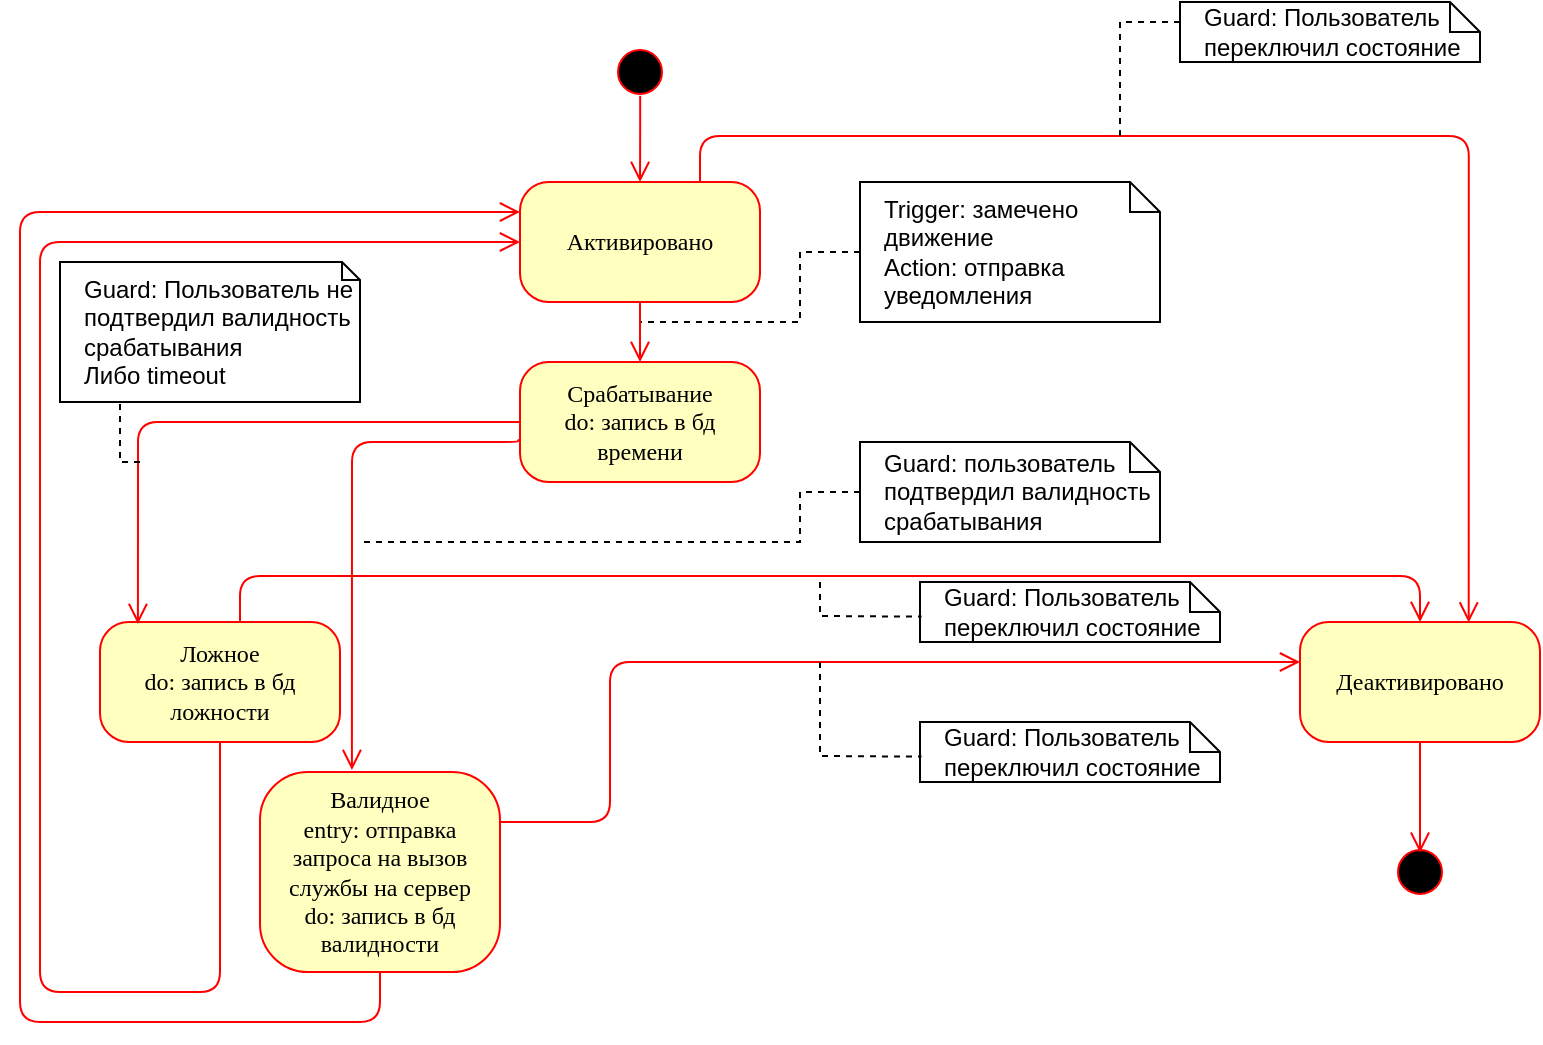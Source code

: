 <mxfile version="24.8.3">
  <diagram name="Страница — 1" id="JeY7e0zVdlgb6kl7PMvw">
    <mxGraphModel dx="1105" dy="602" grid="1" gridSize="10" guides="1" tooltips="1" connect="1" arrows="1" fold="1" page="1" pageScale="1" pageWidth="827" pageHeight="1169" math="0" shadow="0">
      <root>
        <mxCell id="0" />
        <mxCell id="1" parent="0" />
        <mxCell id="Xb1-gLTv6WmrsN0mRaiW-1" value="" style="ellipse;html=1;shape=startState;fillColor=#000000;strokeColor=#ff0000;rounded=1;shadow=0;comic=0;labelBackgroundColor=none;fontFamily=Verdana;fontSize=12;fontColor=#000000;align=center;direction=south;" vertex="1" parent="1">
          <mxGeometry x="345" y="40" width="30" height="30" as="geometry" />
        </mxCell>
        <mxCell id="Xb1-gLTv6WmrsN0mRaiW-3" value="Активировано" style="rounded=1;whiteSpace=wrap;html=1;arcSize=24;fillColor=#ffffc0;strokeColor=#ff0000;shadow=0;comic=0;labelBackgroundColor=none;fontFamily=Verdana;fontSize=12;fontColor=#000000;align=center;" vertex="1" parent="1">
          <mxGeometry x="300" y="110" width="120" height="60" as="geometry" />
        </mxCell>
        <mxCell id="Xb1-gLTv6WmrsN0mRaiW-4" value="&lt;div&gt;Ложное&lt;/div&gt;&lt;div&gt;do: запись в бд ложности&lt;br&gt; &lt;/div&gt;" style="rounded=1;whiteSpace=wrap;html=1;arcSize=24;fillColor=#ffffc0;strokeColor=#ff0000;shadow=0;comic=0;labelBackgroundColor=none;fontFamily=Verdana;fontSize=12;fontColor=#000000;align=center;" vertex="1" parent="1">
          <mxGeometry x="90" y="330" width="120" height="60" as="geometry" />
        </mxCell>
        <mxCell id="Xb1-gLTv6WmrsN0mRaiW-6" style="edgeStyle=orthogonalEdgeStyle;html=1;labelBackgroundColor=none;endArrow=open;endSize=8;strokeColor=#ff0000;fontFamily=Verdana;fontSize=12;align=left;entryX=0.5;entryY=0;entryDx=0;entryDy=0;exitX=0.898;exitY=0.497;exitDx=0;exitDy=0;exitPerimeter=0;" edge="1" parent="1" source="Xb1-gLTv6WmrsN0mRaiW-1" target="Xb1-gLTv6WmrsN0mRaiW-3">
          <mxGeometry relative="1" as="geometry">
            <mxPoint x="360" y="70" as="sourcePoint" />
            <mxPoint x="190" y="135" as="targetPoint" />
          </mxGeometry>
        </mxCell>
        <mxCell id="Xb1-gLTv6WmrsN0mRaiW-11" style="edgeStyle=orthogonalEdgeStyle;html=1;labelBackgroundColor=none;endArrow=open;endSize=8;strokeColor=#ff0000;fontFamily=Verdana;fontSize=12;align=left;exitX=0;exitY=0.5;exitDx=0;exitDy=0;entryX=0.158;entryY=0.017;entryDx=0;entryDy=0;entryPerimeter=0;" edge="1" parent="1" source="Xb1-gLTv6WmrsN0mRaiW-26" target="Xb1-gLTv6WmrsN0mRaiW-4">
          <mxGeometry relative="1" as="geometry">
            <mxPoint x="280" y="307.5" as="sourcePoint" />
            <mxPoint x="390" y="352.5" as="targetPoint" />
            <Array as="points">
              <mxPoint x="109" y="230" />
            </Array>
          </mxGeometry>
        </mxCell>
        <mxCell id="Xb1-gLTv6WmrsN0mRaiW-13" value="&lt;div&gt;Валидное&lt;/div&gt;&lt;div&gt;entry: отправка запроса на вызов службы на сервер&lt;/div&gt;&lt;div&gt;do: запись в бд валидности&lt;br&gt;&lt;/div&gt;" style="rounded=1;whiteSpace=wrap;html=1;arcSize=24;fillColor=#ffffc0;strokeColor=#ff0000;shadow=0;comic=0;labelBackgroundColor=none;fontFamily=Verdana;fontSize=12;fontColor=#000000;align=center;" vertex="1" parent="1">
          <mxGeometry x="170" y="405" width="120" height="100" as="geometry" />
        </mxCell>
        <mxCell id="Xb1-gLTv6WmrsN0mRaiW-17" style="edgeStyle=orthogonalEdgeStyle;html=1;labelBackgroundColor=none;endArrow=open;endSize=8;strokeColor=#ff0000;fontFamily=Verdana;fontSize=12;align=left;exitX=0.5;exitY=1;exitDx=0;exitDy=0;entryX=0;entryY=0.25;entryDx=0;entryDy=0;" edge="1" parent="1" source="Xb1-gLTv6WmrsN0mRaiW-13" target="Xb1-gLTv6WmrsN0mRaiW-3">
          <mxGeometry relative="1" as="geometry">
            <mxPoint x="160" y="470" as="sourcePoint" />
            <mxPoint x="375" y="515.0" as="targetPoint" />
            <Array as="points">
              <mxPoint x="230" y="530" />
              <mxPoint x="50" y="530" />
              <mxPoint x="50" y="125" />
            </Array>
          </mxGeometry>
        </mxCell>
        <mxCell id="Xb1-gLTv6WmrsN0mRaiW-20" style="edgeStyle=orthogonalEdgeStyle;html=1;labelBackgroundColor=none;endArrow=open;endSize=8;strokeColor=#ff0000;fontFamily=Verdana;fontSize=12;align=left;exitX=0.5;exitY=1;exitDx=0;exitDy=0;entryX=0;entryY=0.5;entryDx=0;entryDy=0;" edge="1" parent="1" source="Xb1-gLTv6WmrsN0mRaiW-4" target="Xb1-gLTv6WmrsN0mRaiW-3">
          <mxGeometry relative="1" as="geometry">
            <mxPoint x="270" y="360" as="sourcePoint" />
            <mxPoint x="30" y="330" as="targetPoint" />
            <Array as="points">
              <mxPoint x="150" y="515" />
              <mxPoint x="60" y="515" />
              <mxPoint x="60" y="140" />
            </Array>
          </mxGeometry>
        </mxCell>
        <mxCell id="Xb1-gLTv6WmrsN0mRaiW-24" value="&lt;div&gt;Trigger: замечено движение&lt;br&gt;Action: отправка уведомления&lt;/div&gt;" style="shape=note;size=15;align=left;spacingLeft=10;html=1;whiteSpace=wrap;" vertex="1" parent="1">
          <mxGeometry x="470" y="110" width="150" height="70" as="geometry" />
        </mxCell>
        <mxCell id="Xb1-gLTv6WmrsN0mRaiW-25" value="" style="edgeStyle=none;endArrow=none;exitX=0;exitY=0.5;dashed=1;html=1;rounded=0;exitDx=0;exitDy=0;exitPerimeter=0;" edge="1" parent="1" source="Xb1-gLTv6WmrsN0mRaiW-24">
          <mxGeometry x="1" relative="1" as="geometry">
            <mxPoint x="360" y="180" as="targetPoint" />
            <Array as="points">
              <mxPoint x="440" y="145" />
              <mxPoint x="440" y="180" />
            </Array>
            <mxPoint x="489" y="153" as="sourcePoint" />
          </mxGeometry>
        </mxCell>
        <mxCell id="Xb1-gLTv6WmrsN0mRaiW-26" value="&lt;div&gt;Срабатывание&lt;/div&gt;&lt;div&gt;do: запись в бд времени&lt;br&gt;&lt;/div&gt;" style="rounded=1;whiteSpace=wrap;html=1;arcSize=24;fillColor=#ffffc0;strokeColor=#ff0000;shadow=0;comic=0;labelBackgroundColor=none;fontFamily=Verdana;fontSize=12;fontColor=#000000;align=center;" vertex="1" parent="1">
          <mxGeometry x="300" y="200" width="120" height="60" as="geometry" />
        </mxCell>
        <mxCell id="Xb1-gLTv6WmrsN0mRaiW-27" style="edgeStyle=orthogonalEdgeStyle;html=1;labelBackgroundColor=none;endArrow=open;endSize=8;strokeColor=#ff0000;fontFamily=Verdana;fontSize=12;align=left;exitX=0.5;exitY=1;exitDx=0;exitDy=0;entryX=0.5;entryY=0;entryDx=0;entryDy=0;" edge="1" parent="1" source="Xb1-gLTv6WmrsN0mRaiW-3" target="Xb1-gLTv6WmrsN0mRaiW-26">
          <mxGeometry relative="1" as="geometry">
            <mxPoint x="310" y="240" as="sourcePoint" />
            <mxPoint x="230" y="340" as="targetPoint" />
            <Array as="points">
              <mxPoint x="360" y="190" />
              <mxPoint x="360" y="190" />
            </Array>
          </mxGeometry>
        </mxCell>
        <mxCell id="Xb1-gLTv6WmrsN0mRaiW-29" value="Guard: пользователь подтвердил валидность срабатывания " style="shape=note;size=15;align=left;spacingLeft=10;html=1;whiteSpace=wrap;" vertex="1" parent="1">
          <mxGeometry x="470" y="240" width="150" height="50" as="geometry" />
        </mxCell>
        <mxCell id="Xb1-gLTv6WmrsN0mRaiW-30" value="" style="edgeStyle=none;endArrow=none;exitX=0;exitY=0.5;dashed=1;html=1;rounded=0;exitDx=0;exitDy=0;exitPerimeter=0;" edge="1" parent="1" source="Xb1-gLTv6WmrsN0mRaiW-29">
          <mxGeometry x="1" relative="1" as="geometry">
            <mxPoint x="220" y="290" as="targetPoint" />
            <Array as="points">
              <mxPoint x="440" y="265" />
              <mxPoint x="440" y="290" />
            </Array>
            <mxPoint x="610" y="227.5" as="sourcePoint" />
          </mxGeometry>
        </mxCell>
        <mxCell id="Xb1-gLTv6WmrsN0mRaiW-33" value="&lt;div&gt;Guard: Пользователь не подтвердил валидность срабатывания&lt;/div&gt;&lt;div&gt;Либо timeout&lt;br&gt;&lt;/div&gt;" style="shape=note;size=9;align=left;spacingLeft=10;html=1;whiteSpace=wrap;" vertex="1" parent="1">
          <mxGeometry x="70" y="150" width="150" height="70" as="geometry" />
        </mxCell>
        <mxCell id="Xb1-gLTv6WmrsN0mRaiW-38" value="" style="edgeStyle=none;endArrow=none;dashed=1;html=1;rounded=0;" edge="1" parent="1">
          <mxGeometry x="1" relative="1" as="geometry">
            <mxPoint x="100" y="221" as="targetPoint" />
            <Array as="points">
              <mxPoint x="100" y="250" />
              <mxPoint x="100" y="221" />
            </Array>
            <mxPoint x="110" y="250" as="sourcePoint" />
          </mxGeometry>
        </mxCell>
        <mxCell id="Xb1-gLTv6WmrsN0mRaiW-48" value="Деактивировано" style="rounded=1;whiteSpace=wrap;html=1;arcSize=24;fillColor=#ffffc0;strokeColor=#ff0000;shadow=0;comic=0;labelBackgroundColor=none;fontFamily=Verdana;fontSize=12;fontColor=#000000;align=center;" vertex="1" parent="1">
          <mxGeometry x="690" y="330" width="120" height="60" as="geometry" />
        </mxCell>
        <mxCell id="Xb1-gLTv6WmrsN0mRaiW-49" value="" style="ellipse;html=1;shape=startState;fillColor=#000000;strokeColor=#ff0000;rounded=1;shadow=0;comic=0;labelBackgroundColor=none;fontFamily=Verdana;fontSize=12;fontColor=#000000;align=center;direction=south;" vertex="1" parent="1">
          <mxGeometry x="735" y="440" width="30" height="30" as="geometry" />
        </mxCell>
        <mxCell id="Xb1-gLTv6WmrsN0mRaiW-50" style="edgeStyle=orthogonalEdgeStyle;html=1;labelBackgroundColor=none;endArrow=open;endSize=8;strokeColor=#ff0000;fontFamily=Verdana;fontSize=12;align=left;entryX=0.383;entryY=-0.01;entryDx=0;entryDy=0;exitX=0;exitY=0.65;exitDx=0;exitDy=0;exitPerimeter=0;entryPerimeter=0;" edge="1" parent="1" source="Xb1-gLTv6WmrsN0mRaiW-26" target="Xb1-gLTv6WmrsN0mRaiW-13">
          <mxGeometry relative="1" as="geometry">
            <mxPoint x="290" y="225" as="sourcePoint" />
            <mxPoint x="270" y="325" as="targetPoint" />
            <Array as="points">
              <mxPoint x="299" y="239" />
              <mxPoint x="216" y="240" />
            </Array>
          </mxGeometry>
        </mxCell>
        <mxCell id="Xb1-gLTv6WmrsN0mRaiW-51" style="edgeStyle=orthogonalEdgeStyle;html=1;labelBackgroundColor=none;endArrow=open;endSize=8;strokeColor=#ff0000;fontFamily=Verdana;fontSize=12;align=left;exitX=1;exitY=0.25;exitDx=0;exitDy=0;" edge="1" parent="1" source="Xb1-gLTv6WmrsN0mRaiW-13">
          <mxGeometry relative="1" as="geometry">
            <mxPoint x="564" y="325" as="sourcePoint" />
            <mxPoint x="690" y="350" as="targetPoint" />
            <Array as="points">
              <mxPoint x="345" y="350" />
            </Array>
          </mxGeometry>
        </mxCell>
        <mxCell id="Xb1-gLTv6WmrsN0mRaiW-52" style="edgeStyle=orthogonalEdgeStyle;html=1;labelBackgroundColor=none;endArrow=open;endSize=8;strokeColor=#ff0000;fontFamily=Verdana;fontSize=12;align=left;entryX=0.5;entryY=0;entryDx=0;entryDy=0;" edge="1" parent="1" target="Xb1-gLTv6WmrsN0mRaiW-48">
          <mxGeometry relative="1" as="geometry">
            <mxPoint x="160" y="330" as="sourcePoint" />
            <mxPoint x="555" y="307" as="targetPoint" />
            <Array as="points">
              <mxPoint x="160" y="307" />
              <mxPoint x="750" y="307" />
            </Array>
          </mxGeometry>
        </mxCell>
        <mxCell id="Xb1-gLTv6WmrsN0mRaiW-53" style="edgeStyle=orthogonalEdgeStyle;html=1;labelBackgroundColor=none;endArrow=open;endSize=8;strokeColor=#ff0000;fontFamily=Verdana;fontSize=12;align=left;entryX=0.18;entryY=0.48;entryDx=0;entryDy=0;entryPerimeter=0;exitX=0.5;exitY=1;exitDx=0;exitDy=0;" edge="1" parent="1" source="Xb1-gLTv6WmrsN0mRaiW-48" target="Xb1-gLTv6WmrsN0mRaiW-49">
          <mxGeometry relative="1" as="geometry">
            <mxPoint x="450" y="430" as="sourcePoint" />
            <mxPoint x="750" y="430" as="targetPoint" />
            <Array as="points">
              <mxPoint x="750" y="445" />
            </Array>
          </mxGeometry>
        </mxCell>
        <mxCell id="Xb1-gLTv6WmrsN0mRaiW-55" style="edgeStyle=orthogonalEdgeStyle;html=1;labelBackgroundColor=none;endArrow=open;endSize=8;strokeColor=#ff0000;fontFamily=Verdana;fontSize=12;align=left;entryX=0.703;entryY=0.004;entryDx=0;entryDy=0;entryPerimeter=0;" edge="1" parent="1" target="Xb1-gLTv6WmrsN0mRaiW-48">
          <mxGeometry relative="1" as="geometry">
            <mxPoint x="390" y="110" as="sourcePoint" />
            <mxPoint x="980" y="110" as="targetPoint" />
            <Array as="points">
              <mxPoint x="390" y="87" />
              <mxPoint x="774" y="87" />
            </Array>
          </mxGeometry>
        </mxCell>
        <mxCell id="Xb1-gLTv6WmrsN0mRaiW-56" value="Guard: Пользователь переключил состояние" style="shape=note;size=15;align=left;spacingLeft=10;html=1;whiteSpace=wrap;" vertex="1" parent="1">
          <mxGeometry x="630" y="20" width="150" height="30" as="geometry" />
        </mxCell>
        <mxCell id="Xb1-gLTv6WmrsN0mRaiW-57" value="" style="edgeStyle=none;endArrow=none;exitX=0;exitY=0.5;dashed=1;html=1;rounded=0;exitDx=0;exitDy=0;exitPerimeter=0;" edge="1" parent="1">
          <mxGeometry x="1" relative="1" as="geometry">
            <mxPoint x="600" y="90" as="targetPoint" />
            <Array as="points">
              <mxPoint x="600" y="30" />
              <mxPoint x="600" y="65" />
            </Array>
            <mxPoint x="630" y="30" as="sourcePoint" />
          </mxGeometry>
        </mxCell>
        <mxCell id="Xb1-gLTv6WmrsN0mRaiW-58" value="Guard: Пользователь переключил состояние" style="shape=note;size=15;align=left;spacingLeft=10;html=1;whiteSpace=wrap;" vertex="1" parent="1">
          <mxGeometry x="500" y="380" width="150" height="30" as="geometry" />
        </mxCell>
        <mxCell id="Xb1-gLTv6WmrsN0mRaiW-60" value="" style="edgeStyle=none;endArrow=none;dashed=1;html=1;rounded=0;entryX=0.005;entryY=0.577;entryDx=0;entryDy=0;entryPerimeter=0;" edge="1" parent="1" target="Xb1-gLTv6WmrsN0mRaiW-58">
          <mxGeometry x="1" relative="1" as="geometry">
            <mxPoint x="450" y="425" as="targetPoint" />
            <Array as="points">
              <mxPoint x="450" y="365" />
              <mxPoint x="450" y="397" />
            </Array>
            <mxPoint x="450" y="350" as="sourcePoint" />
          </mxGeometry>
        </mxCell>
        <mxCell id="Xb1-gLTv6WmrsN0mRaiW-61" value="Guard: Пользователь переключил состояние" style="shape=note;size=15;align=left;spacingLeft=10;html=1;whiteSpace=wrap;" vertex="1" parent="1">
          <mxGeometry x="500" y="310" width="150" height="30" as="geometry" />
        </mxCell>
        <mxCell id="Xb1-gLTv6WmrsN0mRaiW-62" value="" style="edgeStyle=none;endArrow=none;dashed=1;html=1;rounded=0;entryX=0.005;entryY=0.577;entryDx=0;entryDy=0;entryPerimeter=0;" edge="1" parent="1" target="Xb1-gLTv6WmrsN0mRaiW-61">
          <mxGeometry x="1" relative="1" as="geometry">
            <mxPoint x="450" y="355" as="targetPoint" />
            <Array as="points">
              <mxPoint x="450" y="327" />
            </Array>
            <mxPoint x="450" y="310" as="sourcePoint" />
          </mxGeometry>
        </mxCell>
      </root>
    </mxGraphModel>
  </diagram>
</mxfile>
